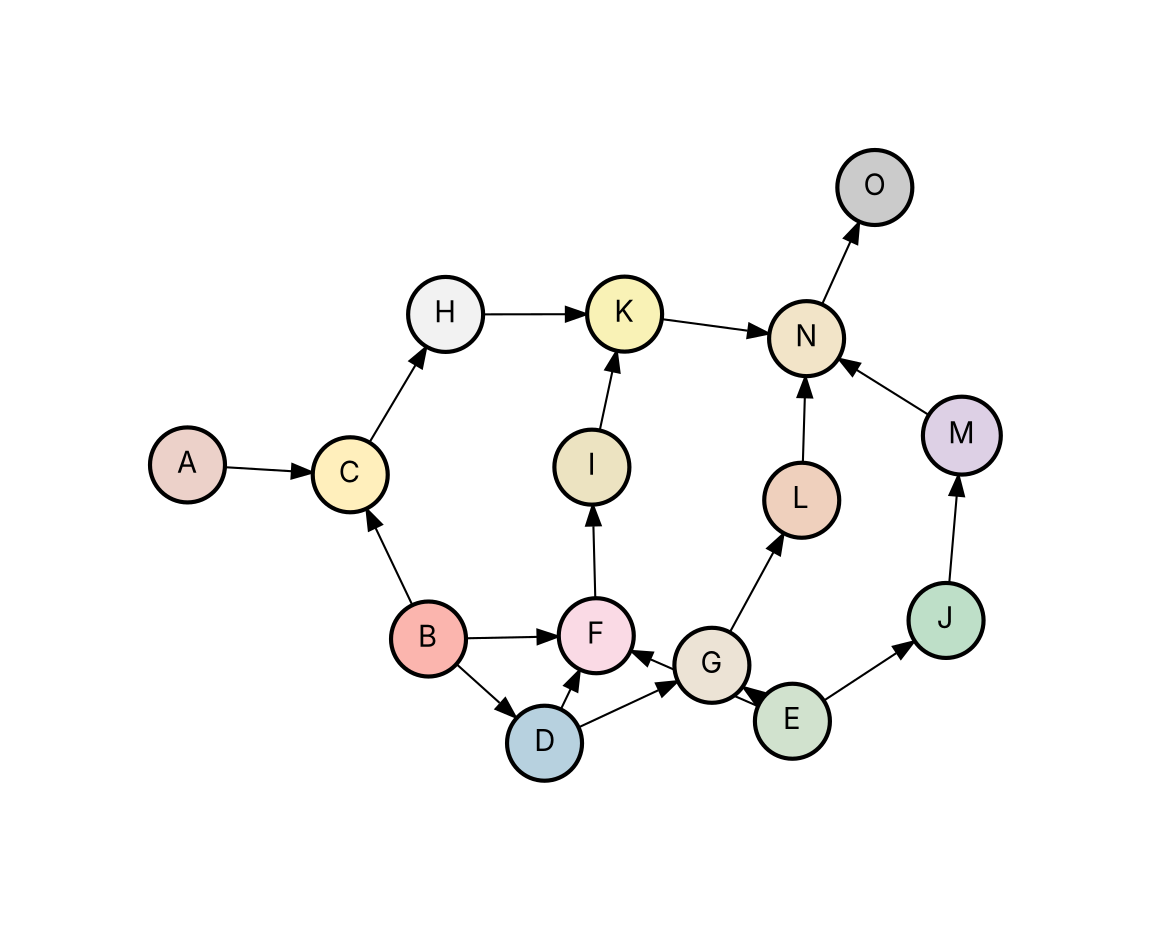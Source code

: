 # Example of a directed graph.
# Click "next example" button for more examples.

digraph colors {
  # Attributes in here apply to the graph itself.
  pad="1"
  outputorder=edgesfirst
  bgcolor=transparent

  # layout= specifies a layout engine:
  #   circo — for circular layout of graphs
  #   dot — for drawing directed graphs (the default)
  #   fdp — for drawing undirected graphs
  #   neato — for drawing undirected graphs
  #   osage — for drawing large undirected graphs
  #   twopi — for radial layouts of graphs
  layout=neato
  #layout=dot
  #layout=twopi

  # Default node attributes
  node [
    shape = circle
    style="filled,bold"
    color=black
    fontname=Inter
  ]

  # Uncomment this to hide labels
  #node [ label="" ]

  # Uncomment this to arrange nodes in a grid
  #layout=osage  edge [style=invis]

  # Edges
  A -> C
  B -> { C, D, F }
  C -> H
  D -> { F, G }
  E -> { F, G, J }
  F -> I
  G -> L
  H -> K
  I -> K
  J -> M
  K -> N
  L -> N
  M -> N
  N -> O

  # Node attributes
  A [ fillcolor = "#ECD1C9" ]
  B [ fillcolor = "#FBB5AE" ]
  C [ fillcolor = "#FFEFBC" ]
  D [ fillcolor = "#B7D1DF" ]
  E [ fillcolor = "#D1E2CE" ]
  F [ fillcolor = "#FADAE5" ]
  G [ fillcolor = "#ECE3D5" ]
  H [ fillcolor = "#F2F2F2" ]
  I [ fillcolor = "#ECE3C1" ]
  J [ fillcolor = "#BEDFC8" ]
  K [ fillcolor = "#F9F2B6" ]
  L [ fillcolor = "#EFD0BD" ]
  M [ fillcolor = "#DDD0E5" ]
  N [ fillcolor = "#F2E4C8" ]
  O [ fillcolor = "#CBCBCB" ]
}
